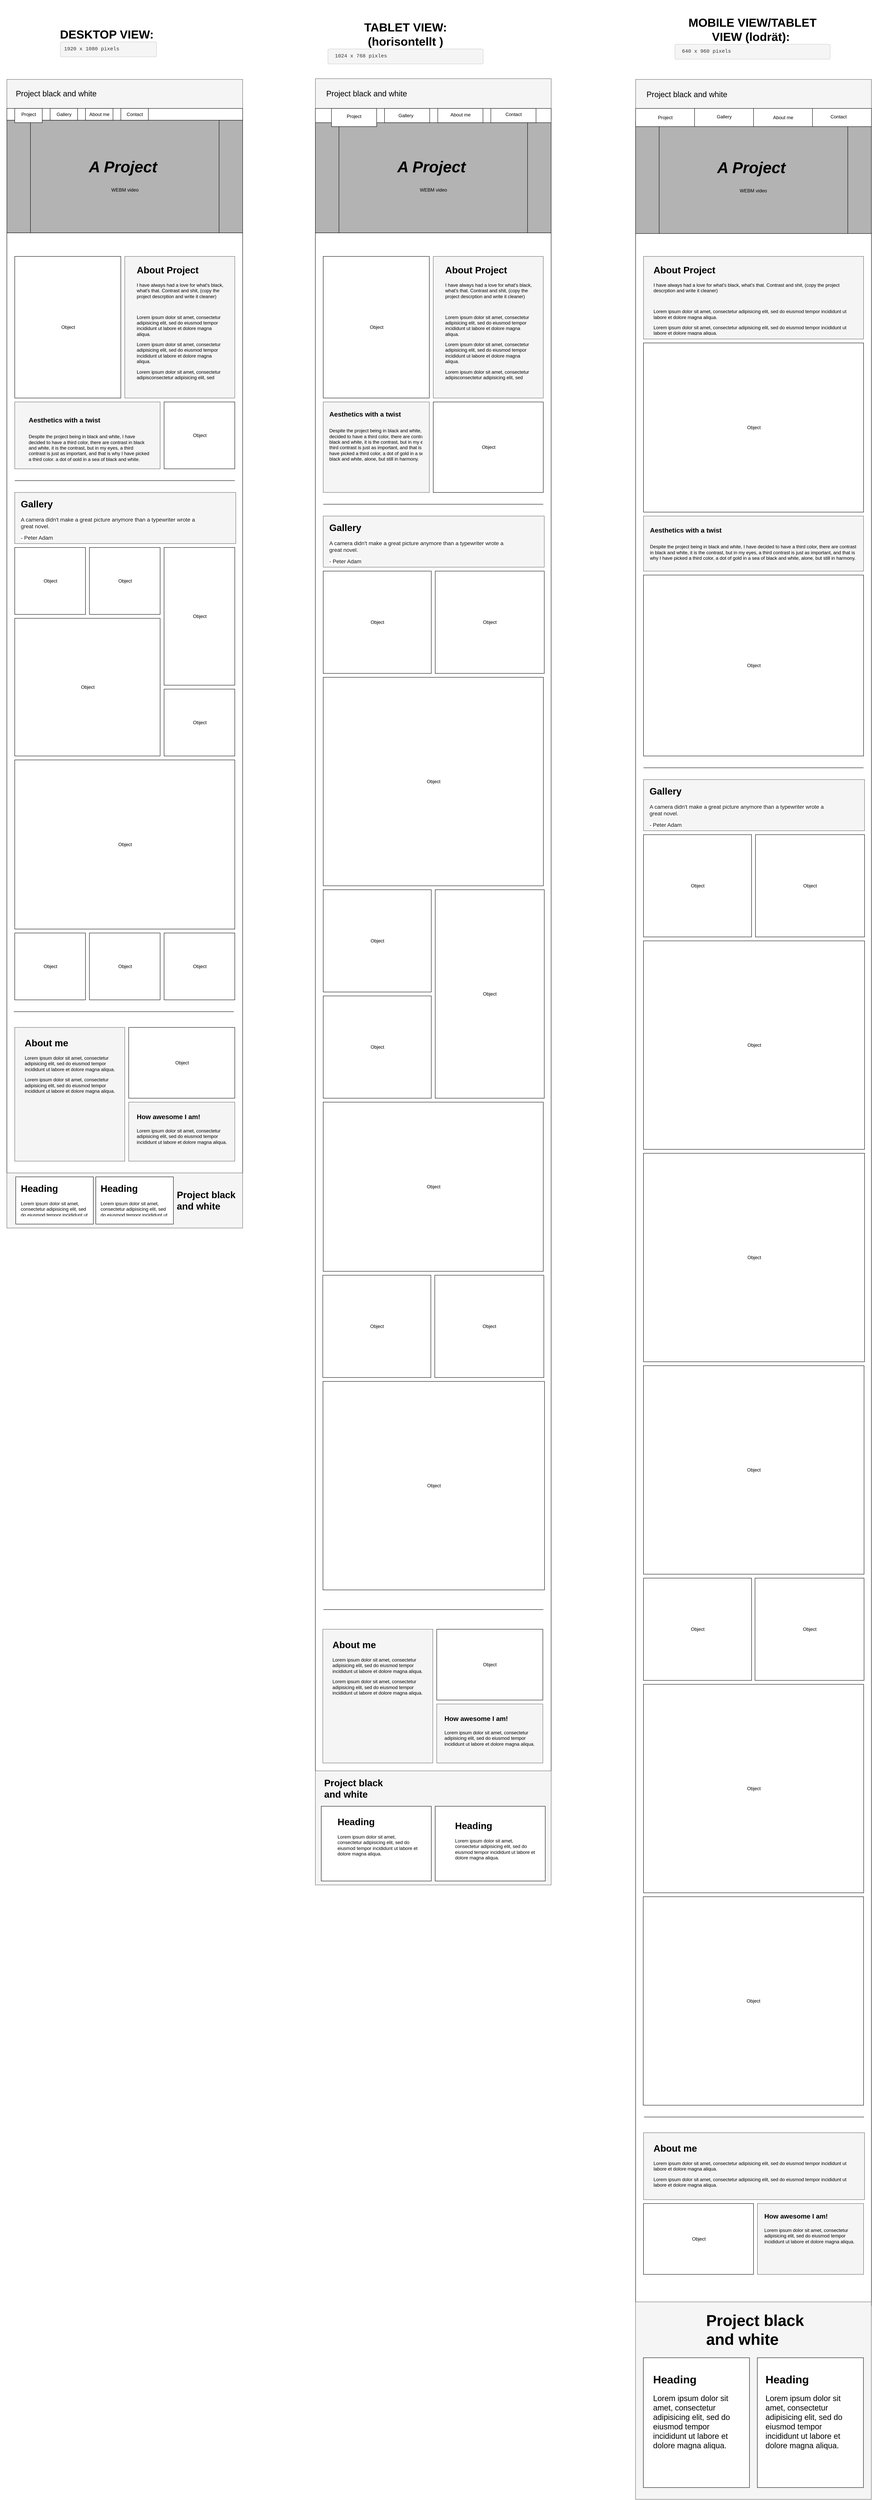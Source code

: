 <mxfile version="13.8.0" type="device"><diagram id="a41LRIz6Xh6rX16ksMEf" name="Page-1"><mxGraphModel dx="5590" dy="1357" grid="1" gridSize="10" guides="1" tooltips="1" connect="1" arrows="1" fold="1" page="1" pageScale="1" pageWidth="850" pageHeight="1100" math="0" shadow="0"><root><mxCell id="0"/><mxCell id="1" parent="0"/><mxCell id="5mgWjChkUwf9dkwSP356-1" value="" style="rounded=0;whiteSpace=wrap;html=1;fillColor=#ffffff;gradientColor=none;strokeWidth=1;" parent="1" vertex="1"><mxGeometry x="-652.5" y="1881.87" width="600" height="2470" as="geometry"/></mxCell><mxCell id="5mgWjChkUwf9dkwSP356-2" value="Object" style="html=1;rounded=0;strokeWidth=1;fillColor=#ffffff;gradientColor=none;" parent="1" vertex="1"><mxGeometry x="-632.5" y="2861.87" width="370" height="350" as="geometry"/></mxCell><mxCell id="5mgWjChkUwf9dkwSP356-3" value="" style="rounded=0;whiteSpace=wrap;html=1;strokeWidth=1;fillColor=#f5f5f5;strokeColor=#666666;fontColor=#333333;" parent="1" vertex="1"><mxGeometry x="-652.5" y="4271.87" width="600" height="140" as="geometry"/></mxCell><mxCell id="5mgWjChkUwf9dkwSP356-4" value="" style="rounded=0;whiteSpace=wrap;html=1;strokeWidth=1;fillColor=#ffffff;gradientColor=none;" parent="1" vertex="1"><mxGeometry x="-630" y="4281.87" width="197.5" height="120" as="geometry"/></mxCell><mxCell id="5mgWjChkUwf9dkwSP356-5" value="&lt;font style=&quot;font-size: 24px&quot;&gt;&lt;b&gt;Project black &lt;br&gt;and white&lt;/b&gt;&lt;/font&gt;" style="text;html=1;strokeColor=none;fillColor=none;align=left;verticalAlign=middle;whiteSpace=wrap;rounded=0;" parent="1" vertex="1"><mxGeometry x="-222.5" y="4331.87" width="210" height="20" as="geometry"/></mxCell><mxCell id="5mgWjChkUwf9dkwSP356-6" value="&lt;h1&gt;Heading&lt;/h1&gt;&lt;p&gt;Lorem ipsum dolor sit amet, consectetur adipisicing elit, sed do eiusmod tempor incididunt ut labore et dolore magna aliqua.&lt;/p&gt;" style="text;html=1;strokeColor=none;fillColor=none;spacing=5;spacingTop=-20;whiteSpace=wrap;overflow=hidden;rounded=0;" parent="1" vertex="1"><mxGeometry x="-622.5" y="4291.87" width="190" height="90" as="geometry"/></mxCell><mxCell id="5mgWjChkUwf9dkwSP356-8" value="Object" style="html=1;rounded=0;strokeWidth=1;fillColor=#ffffff;gradientColor=none;" parent="1" vertex="1"><mxGeometry x="-632.5" y="2681.87" width="180" height="170" as="geometry"/></mxCell><mxCell id="5mgWjChkUwf9dkwSP356-9" value="Object" style="html=1;rounded=0;strokeWidth=1;fillColor=#ffffff;gradientColor=none;" parent="1" vertex="1"><mxGeometry x="-442.5" y="2681.87" width="180" height="170" as="geometry"/></mxCell><mxCell id="5mgWjChkUwf9dkwSP356-10" value="" style="endArrow=none;html=1;" parent="1" edge="1"><mxGeometry width="50" height="50" relative="1" as="geometry"><mxPoint x="-72.5" y="2511.87" as="sourcePoint"/><mxPoint x="-632.5" y="2511.87" as="targetPoint"/></mxGeometry></mxCell><mxCell id="5mgWjChkUwf9dkwSP356-11" value="" style="rounded=0;whiteSpace=wrap;html=1;strokeWidth=1;fillColor=#f5f5f5;strokeColor=#666666;fontColor=#333333;" parent="1" vertex="1"><mxGeometry x="-632.5" y="2541.87" width="562.5" height="130" as="geometry"/></mxCell><mxCell id="5mgWjChkUwf9dkwSP356-12" value="&lt;h1&gt;Gallery&lt;/h1&gt;&lt;p&gt;&lt;span style=&quot;color: rgb(17 , 17 , 17) ; font-family: , &amp;#34;blinkmacsystemfont&amp;#34; , &amp;#34;segoe ui&amp;#34; , &amp;#34;roboto&amp;#34; , , &amp;#34;ubuntu&amp;#34; , &amp;#34;cantarell&amp;#34; , &amp;#34;fira sans&amp;#34; , &amp;#34;droid sans&amp;#34; , &amp;#34;helvetica neue&amp;#34; , &amp;#34;helvetica&amp;#34; , &amp;#34;ヒラギノ角ゴ pro w3&amp;#34; , &amp;#34;hiragino kaku gothic pro&amp;#34; , , &amp;#34;meiryo&amp;#34; , &amp;#34;ｍｓ ｐゴシック&amp;#34; , &amp;#34;arial&amp;#34; , sans-serif , &amp;#34;apple color emoji&amp;#34; , &amp;#34;segoe ui emoji&amp;#34; , &amp;#34;segoe ui symbol&amp;#34; ; font-size: 14px ; background-color: rgb(255 , 255 , 255)&quot;&gt;A camera didn't make a great picture anymore than a typewriter wrote a great novel.&lt;/span&gt;&lt;br&gt;&lt;/p&gt;&lt;p&gt;&lt;span style=&quot;color: rgb(17 , 17 , 17) ; font-family: , &amp;#34;blinkmacsystemfont&amp;#34; , &amp;#34;segoe ui&amp;#34; , &amp;#34;roboto&amp;#34; , , &amp;#34;ubuntu&amp;#34; , &amp;#34;cantarell&amp;#34; , &amp;#34;fira sans&amp;#34; , &amp;#34;droid sans&amp;#34; , &amp;#34;helvetica neue&amp;#34; , &amp;#34;helvetica&amp;#34; , &amp;#34;ヒラギノ角ゴ pro w3&amp;#34; , &amp;#34;hiragino kaku gothic pro&amp;#34; , , &amp;#34;meiryo&amp;#34; , &amp;#34;ｍｓ ｐゴシック&amp;#34; , &amp;#34;arial&amp;#34; , sans-serif , &amp;#34;apple color emoji&amp;#34; , &amp;#34;segoe ui emoji&amp;#34; , &amp;#34;segoe ui symbol&amp;#34; ; font-size: 14px ; background-color: rgb(255 , 255 , 255)&quot;&gt;- Peter Adam&lt;/span&gt;&lt;/p&gt;" style="text;html=1;strokeColor=none;fillColor=none;spacing=5;spacingTop=-20;whiteSpace=wrap;overflow=hidden;rounded=0;" parent="1" vertex="1"><mxGeometry x="-622.5" y="2551.87" width="456" height="120" as="geometry"/></mxCell><mxCell id="5mgWjChkUwf9dkwSP356-13" value="Object" style="html=1;rounded=0;strokeWidth=1;fillColor=#ffffff;gradientColor=none;" parent="1" vertex="1"><mxGeometry x="-252.5" y="2681.87" width="180" height="350" as="geometry"/></mxCell><mxCell id="5mgWjChkUwf9dkwSP356-14" value="Object" style="html=1;rounded=0;strokeWidth=1;fillColor=#ffffff;gradientColor=none;" parent="1" vertex="1"><mxGeometry x="-632.5" y="3221.87" width="560" height="430" as="geometry"/></mxCell><mxCell id="5mgWjChkUwf9dkwSP356-15" value="Object" style="html=1;rounded=0;strokeWidth=1;fillColor=#ffffff;gradientColor=none;" parent="1" vertex="1"><mxGeometry x="-252.5" y="3041.87" width="180" height="170" as="geometry"/></mxCell><mxCell id="5mgWjChkUwf9dkwSP356-16" value="Object" style="html=1;rounded=0;strokeWidth=1;fillColor=#ffffff;gradientColor=none;" parent="1" vertex="1"><mxGeometry x="-632.5" y="3661.87" width="180" height="170" as="geometry"/></mxCell><mxCell id="5mgWjChkUwf9dkwSP356-17" value="Object" style="html=1;rounded=0;strokeWidth=1;fillColor=#ffffff;gradientColor=none;" parent="1" vertex="1"><mxGeometry x="-442.5" y="3661.87" width="180" height="170" as="geometry"/></mxCell><mxCell id="5mgWjChkUwf9dkwSP356-18" value="Object" style="html=1;rounded=0;strokeWidth=1;fillColor=#ffffff;gradientColor=none;" parent="1" vertex="1"><mxGeometry x="-252.5" y="3661.87" width="180" height="170" as="geometry"/></mxCell><mxCell id="5mgWjChkUwf9dkwSP356-19" value="" style="endArrow=none;html=1;" parent="1" edge="1"><mxGeometry width="50" height="50" relative="1" as="geometry"><mxPoint x="-75" y="3861.87" as="sourcePoint"/><mxPoint x="-635" y="3861.87" as="targetPoint"/></mxGeometry></mxCell><mxCell id="5mgWjChkUwf9dkwSP356-20" value="Object" style="html=1;rounded=0;strokeWidth=1;fillColor=#ffffff;gradientColor=none;" parent="1" vertex="1"><mxGeometry x="-342.5" y="3901.87" width="270" height="180" as="geometry"/></mxCell><mxCell id="5mgWjChkUwf9dkwSP356-21" value="" style="rounded=0;whiteSpace=wrap;html=1;strokeWidth=1;fillColor=#f5f5f5;strokeColor=#666666;fontColor=#333333;" parent="1" vertex="1"><mxGeometry x="-632.5" y="3901.87" width="280" height="340" as="geometry"/></mxCell><mxCell id="5mgWjChkUwf9dkwSP356-22" value="&lt;h1&gt;About me&lt;/h1&gt;&lt;p&gt;Lorem ipsum dolor sit amet, consectetur adipisicing elit, sed do eiusmod tempor incididunt ut labore et dolore magna aliqua.&lt;br&gt;&lt;/p&gt;Lorem ipsum dolor sit amet, consectetur adipisicing elit, sed do eiusmod tempor incididunt ut labore et dolore magna aliqua." style="text;html=1;strokeColor=none;fillColor=none;spacing=5;spacingTop=-20;whiteSpace=wrap;overflow=hidden;rounded=0;" parent="1" vertex="1"><mxGeometry x="-612.5" y="3921.87" width="240" height="320" as="geometry"/></mxCell><mxCell id="5mgWjChkUwf9dkwSP356-23" value="" style="rounded=0;whiteSpace=wrap;html=1;strokeWidth=1;fillColor=#f5f5f5;strokeColor=#666666;fontColor=#333333;" parent="1" vertex="1"><mxGeometry x="-342.5" y="4091.87" width="270" height="150" as="geometry"/></mxCell><mxCell id="5mgWjChkUwf9dkwSP356-24" value="&lt;h1&gt;&lt;font style=&quot;font-size: 17px&quot;&gt;How awesome I am!&lt;/font&gt;&lt;/h1&gt;&lt;p&gt;Lorem ipsum dolor sit amet, consectetur adipisicing elit, sed do eiusmod tempor incididunt ut labore et dolore magna aliqua.&lt;/p&gt;" style="text;html=1;strokeColor=none;fillColor=none;spacing=5;spacingTop=-20;whiteSpace=wrap;overflow=hidden;rounded=0;" parent="1" vertex="1"><mxGeometry x="-327.5" y="4106.87" width="240" height="120" as="geometry"/></mxCell><mxCell id="5mgWjChkUwf9dkwSP356-25" value="&lt;span style=&quot;font-size: 30px&quot;&gt;&lt;b&gt;DESKTOP VIEW:&amp;nbsp;&lt;br&gt;&lt;/b&gt;&lt;/span&gt;&lt;pre style=&quot;box-sizing: border-box ; overflow: auto ; font-family: &amp;#34;menlo&amp;#34; , &amp;#34;monaco&amp;#34; , &amp;#34;consolas&amp;#34; , &amp;#34;courier new&amp;#34; , monospace ; font-size: 13px ; padding: 9.5px ; margin-top: 0px ; margin-bottom: 10px ; line-height: 1.429 ; color: rgb(51 , 51 , 51) ; word-break: break-all ; overflow-wrap: break-word ; background-color: rgb(245 , 245 , 245) ; border: 1px solid rgb(204 , 204 , 204) ; border-radius: 4px ; text-align: left&quot;&gt;1920 x 1080 pixels&lt;/pre&gt;" style="text;html=1;strokeColor=none;fillColor=none;align=center;verticalAlign=middle;whiteSpace=wrap;rounded=0;" parent="1" vertex="1"><mxGeometry x="-593.25" y="1301.87" width="397.5" height="200" as="geometry"/></mxCell><mxCell id="5mgWjChkUwf9dkwSP356-26" value="&lt;span style=&quot;font-size: 30px&quot;&gt;&lt;b&gt;MOBILE VIEW/TABLET VIEW (lodrät):&amp;nbsp;&lt;br&gt;&lt;/b&gt;&lt;/span&gt;&lt;pre style=&quot;box-sizing: border-box ; overflow: auto ; font-family: &amp;#34;menlo&amp;#34; , &amp;#34;monaco&amp;#34; , &amp;#34;consolas&amp;#34; , &amp;#34;courier new&amp;#34; , monospace ; font-size: 13px ; padding: 9.5px ; margin-top: 0px ; margin-bottom: 10px ; line-height: 1.429 ; color: rgb(51 , 51 , 51) ; word-break: break-all ; overflow-wrap: break-word ; background-color: rgb(245 , 245 , 245) ; border: 1px solid rgb(204 , 204 , 204) ; border-radius: 4px ; text-align: left&quot;&gt;&lt;span class=&quot;fa fa-2x fa-mobile&quot; style=&quot;box-sizing: border-box ; display: inline-block ; font-stretch: normal ; font-size: 2em ; line-height: 1 ; font-family: &amp;#34;fontawesome&amp;#34;&quot;&gt;&lt;/span&gt; 640 x 960 pixels&lt;/pre&gt;" style="text;html=1;strokeColor=none;fillColor=none;align=center;verticalAlign=middle;whiteSpace=wrap;rounded=0;" parent="1" vertex="1"><mxGeometry x="1046.25" y="1290" width="397.5" height="200" as="geometry"/></mxCell><mxCell id="5mgWjChkUwf9dkwSP356-27" value="&lt;b style=&quot;font-size: 30px&quot;&gt;TABLET VIEW: (&lt;/b&gt;&lt;span style=&quot;font-size: 30px&quot;&gt;&lt;b&gt;horisontellt&lt;/b&gt;&lt;/span&gt;&lt;b style=&quot;font-size: 30px&quot;&gt;&amp;nbsp;)&lt;/b&gt;&lt;br&gt;&lt;pre style=&quot;box-sizing: border-box ; overflow: auto ; font-family: &amp;#34;menlo&amp;#34; , &amp;#34;monaco&amp;#34; , &amp;#34;consolas&amp;#34; , &amp;#34;courier new&amp;#34; , monospace ; font-size: 13px ; padding: 9.5px ; margin-top: 0px ; margin-bottom: 10px ; line-height: 1.429 ; color: rgb(51 , 51 , 51) ; word-break: break-all ; overflow-wrap: break-word ; background-color: rgb(245 , 245 , 245) ; border: 1px solid rgb(204 , 204 , 204) ; border-radius: 4px ; text-align: left&quot;&gt;&lt;span class=&quot;fa fa-2x fa-tablet&quot; style=&quot;box-sizing: border-box ; display: inline-block ; font-stretch: normal ; font-size: 2em ; line-height: 1 ; font-family: &amp;#34;fontawesome&amp;#34;&quot;&gt;&lt;/span&gt; 1024 x 768 pixles &lt;/pre&gt;" style="text;html=1;strokeColor=none;fillColor=none;align=center;verticalAlign=middle;whiteSpace=wrap;rounded=0;" parent="1" vertex="1"><mxGeometry x="162.5" y="1301.87" width="397.5" height="200" as="geometry"/></mxCell><mxCell id="5mgWjChkUwf9dkwSP356-28" value="" style="rounded=0;whiteSpace=wrap;html=1;fillColor=#ffffff;gradientColor=none;strokeWidth=1;" parent="1" vertex="1"><mxGeometry x="132.5" y="1881.87" width="600" height="4140" as="geometry"/></mxCell><mxCell id="5mgWjChkUwf9dkwSP356-29" value="Object" style="html=1;rounded=0;strokeWidth=1;fillColor=#ffffff;gradientColor=none;" parent="1" vertex="1"><mxGeometry x="-252.5" y="2311.87" width="180" height="170" as="geometry"/></mxCell><mxCell id="5mgWjChkUwf9dkwSP356-30" value="Object" style="html=1;rounded=0;strokeWidth=1;fillColor=#ffffff;gradientColor=none;" parent="1" vertex="1"><mxGeometry x="-632.5" y="1941.87" width="270" height="360" as="geometry"/></mxCell><mxCell id="5mgWjChkUwf9dkwSP356-31" value="" style="rounded=0;whiteSpace=wrap;html=1;strokeWidth=1;fillColor=#f5f5f5;strokeColor=#666666;fontColor=#333333;" parent="1" vertex="1"><mxGeometry x="-352.5" y="1941.87" width="280" height="360" as="geometry"/></mxCell><mxCell id="5mgWjChkUwf9dkwSP356-32" value="" style="rounded=0;whiteSpace=wrap;html=1;strokeWidth=1;fillColor=#f5f5f5;strokeColor=#666666;fontColor=#333333;" parent="1" vertex="1"><mxGeometry x="-632.5" y="2311.87" width="370" height="170" as="geometry"/></mxCell><mxCell id="5mgWjChkUwf9dkwSP356-33" value="&lt;h1&gt;About Project&lt;/h1&gt;&lt;p&gt;I have always had a love for what's black, what's that. Contrast and shit, (copy the project descrption and write it cleaner)&lt;/p&gt;&lt;p&gt;&lt;br&gt;&lt;/p&gt;&lt;p&gt;Lorem ipsum dolor sit amet, consectetur adipisicing elit, sed do eiusmod tempor incididunt ut labore et dolore magna aliqua.&lt;br&gt;&lt;/p&gt;&lt;p&gt;Lorem ipsum dolor sit amet, consectetur adipisicing elit, sed do eiusmod tempor incididunt ut labore et dolore magna aliqua.&lt;br&gt;&lt;/p&gt;Lorem ipsum dolor sit amet, consectetur adipisconsectetur adipisicing elit, sed" style="text;html=1;strokeColor=none;fillColor=none;spacing=5;spacingTop=-20;whiteSpace=wrap;overflow=hidden;rounded=0;" parent="1" vertex="1"><mxGeometry x="-327.5" y="1956.87" width="230" height="330" as="geometry"/></mxCell><mxCell id="5mgWjChkUwf9dkwSP356-34" value="&lt;h1&gt;&lt;pre class=&quot;tw-data-text tw-text-large XcVN5d tw-ta&quot; id=&quot;tw-target-text&quot; style=&quot;line-height: 36px ; border: none ; padding: 2px 0.14em 2px 0px ; position: relative ; margin-top: -2px ; margin-bottom: -2px ; resize: none ; font-family: inherit ; overflow: hidden ; width: 277px ; overflow-wrap: break-word&quot;&gt;&lt;span lang=&quot;en&quot;&gt;&lt;font style=&quot;font-size: 17px&quot;&gt;Aesthetics with a twist&lt;/font&gt;&lt;/span&gt;&lt;/pre&gt;&lt;/h1&gt;&lt;p&gt;Despite the project being in black and white, I have decided to have a third color, there are contrast in black and white, it is the contrast, but in my eyes, a third contrast is just as important, and that is why I have picked a third color, a dot of gold in a sea of black and white, alone, but still in harmony.&lt;/p&gt;" style="text;html=1;strokeColor=none;fillColor=none;spacing=5;spacingTop=-20;whiteSpace=wrap;overflow=hidden;rounded=0;" parent="1" vertex="1"><mxGeometry x="-602.5" y="2331.87" width="320" height="130" as="geometry"/></mxCell><mxCell id="5mgWjChkUwf9dkwSP356-35" value="Object" style="html=1;rounded=0;strokeWidth=1;fillColor=#ffffff;gradientColor=none;" parent="1" vertex="1"><mxGeometry x="152.5" y="1941.87" width="270" height="360" as="geometry"/></mxCell><mxCell id="5mgWjChkUwf9dkwSP356-36" value="" style="rounded=0;whiteSpace=wrap;html=1;strokeWidth=1;fillColor=#f5f5f5;strokeColor=#666666;fontColor=#333333;" parent="1" vertex="1"><mxGeometry x="432.5" y="1941.87" width="280" height="360" as="geometry"/></mxCell><mxCell id="5mgWjChkUwf9dkwSP356-37" value="&lt;h1&gt;About Project&lt;/h1&gt;&lt;p&gt;I have always had a love for what's black, what's that. Contrast and shit, (copy the project descrption and write it cleaner)&lt;/p&gt;&lt;p&gt;&lt;br&gt;&lt;/p&gt;&lt;p&gt;Lorem ipsum dolor sit amet, consectetur adipisicing elit, sed do eiusmod tempor incididunt ut labore et dolore magna aliqua.&lt;br&gt;&lt;/p&gt;&lt;p&gt;Lorem ipsum dolor sit amet, consectetur adipisicing elit, sed do eiusmod tempor incididunt ut labore et dolore magna aliqua.&lt;br&gt;&lt;/p&gt;Lorem ipsum dolor sit amet, consectetur adipisconsectetur adipisicing elit, sed" style="text;html=1;strokeColor=none;fillColor=none;spacing=5;spacingTop=-20;whiteSpace=wrap;overflow=hidden;rounded=0;" parent="1" vertex="1"><mxGeometry x="457.5" y="1956.87" width="230" height="330" as="geometry"/></mxCell><mxCell id="5mgWjChkUwf9dkwSP356-38" value="Object" style="html=1;rounded=0;strokeWidth=1;fillColor=#ffffff;gradientColor=none;" parent="1" vertex="1"><mxGeometry x="432.5" y="2311.87" width="280" height="230" as="geometry"/></mxCell><mxCell id="5mgWjChkUwf9dkwSP356-39" value="" style="rounded=0;whiteSpace=wrap;html=1;strokeColor=#666666;fillColor=#f5f5f5;fontColor=#333333;" parent="1" vertex="1"><mxGeometry x="152.5" y="2311.87" width="270" height="230" as="geometry"/></mxCell><mxCell id="5mgWjChkUwf9dkwSP356-40" value="&lt;h1&gt;&lt;pre class=&quot;tw-data-text tw-text-large XcVN5d tw-ta&quot; id=&quot;tw-target-text&quot; style=&quot;line-height: 36px ; border: none ; padding: 2px 0.14em 2px 0px ; position: relative ; margin-top: -2px ; margin-bottom: -2px ; resize: none ; font-family: inherit ; overflow: hidden ; width: 277px ; overflow-wrap: break-word&quot;&gt;&lt;span lang=&quot;en&quot;&gt;&lt;font style=&quot;font-size: 17px&quot;&gt;Aesthetics with a twist&lt;/font&gt;&lt;/span&gt;&lt;/pre&gt;&lt;/h1&gt;&lt;p&gt;Despite the project being in black and white, I have decided to have a third color, there are contrast in black and white, it is the contrast, but in my eyes, a third contrast is just as important, and that is why I have picked a third color, a dot of gold in a sea of black and white, alone, but still in harmony.&lt;/p&gt;" style="text;html=1;strokeColor=none;fillColor=none;spacing=5;spacingTop=-20;whiteSpace=wrap;overflow=hidden;rounded=0;" parent="1" vertex="1"><mxGeometry x="162.5" y="2316.87" width="245" height="215" as="geometry"/></mxCell><mxCell id="5mgWjChkUwf9dkwSP356-41" value="" style="endArrow=none;html=1;" parent="1" edge="1"><mxGeometry width="50" height="50" relative="1" as="geometry"><mxPoint x="712.5" y="2571.87" as="sourcePoint"/><mxPoint x="152.5" y="2571.87" as="targetPoint"/></mxGeometry></mxCell><mxCell id="5mgWjChkUwf9dkwSP356-42" value="" style="rounded=0;whiteSpace=wrap;html=1;strokeWidth=1;fillColor=#f5f5f5;strokeColor=#666666;fontColor=#333333;" parent="1" vertex="1"><mxGeometry x="152.5" y="2601.87" width="562.5" height="130" as="geometry"/></mxCell><mxCell id="5mgWjChkUwf9dkwSP356-43" value="&lt;h1&gt;Gallery&lt;/h1&gt;&lt;p&gt;&lt;span style=&quot;color: rgb(17 , 17 , 17) ; font-family: , &amp;#34;blinkmacsystemfont&amp;#34; , &amp;#34;segoe ui&amp;#34; , &amp;#34;roboto&amp;#34; , , &amp;#34;ubuntu&amp;#34; , &amp;#34;cantarell&amp;#34; , &amp;#34;fira sans&amp;#34; , &amp;#34;droid sans&amp;#34; , &amp;#34;helvetica neue&amp;#34; , &amp;#34;helvetica&amp;#34; , &amp;#34;ヒラギノ角ゴ pro w3&amp;#34; , &amp;#34;hiragino kaku gothic pro&amp;#34; , , &amp;#34;meiryo&amp;#34; , &amp;#34;ｍｓ ｐゴシック&amp;#34; , &amp;#34;arial&amp;#34; , sans-serif , &amp;#34;apple color emoji&amp;#34; , &amp;#34;segoe ui emoji&amp;#34; , &amp;#34;segoe ui symbol&amp;#34; ; font-size: 14px ; background-color: rgb(255 , 255 , 255)&quot;&gt;A camera didn't make a great picture anymore than a typewriter wrote a great novel.&lt;/span&gt;&lt;br&gt;&lt;/p&gt;&lt;p&gt;&lt;span style=&quot;color: rgb(17 , 17 , 17) ; font-family: , &amp;#34;blinkmacsystemfont&amp;#34; , &amp;#34;segoe ui&amp;#34; , &amp;#34;roboto&amp;#34; , , &amp;#34;ubuntu&amp;#34; , &amp;#34;cantarell&amp;#34; , &amp;#34;fira sans&amp;#34; , &amp;#34;droid sans&amp;#34; , &amp;#34;helvetica neue&amp;#34; , &amp;#34;helvetica&amp;#34; , &amp;#34;ヒラギノ角ゴ pro w3&amp;#34; , &amp;#34;hiragino kaku gothic pro&amp;#34; , , &amp;#34;meiryo&amp;#34; , &amp;#34;ｍｓ ｐゴシック&amp;#34; , &amp;#34;arial&amp;#34; , sans-serif , &amp;#34;apple color emoji&amp;#34; , &amp;#34;segoe ui emoji&amp;#34; , &amp;#34;segoe ui symbol&amp;#34; ; font-size: 14px ; background-color: rgb(255 , 255 , 255)&quot;&gt;- Peter Adam&lt;/span&gt;&lt;/p&gt;" style="text;html=1;strokeColor=none;fillColor=none;spacing=5;spacingTop=-20;whiteSpace=wrap;overflow=hidden;rounded=0;" parent="1" vertex="1"><mxGeometry x="162.5" y="2611.87" width="456" height="120" as="geometry"/></mxCell><mxCell id="5mgWjChkUwf9dkwSP356-44" value="Object" style="html=1;rounded=0;strokeWidth=1;fillColor=#ffffff;gradientColor=none;" parent="1" vertex="1"><mxGeometry x="152.5" y="3011.87" width="560.29" height="530" as="geometry"/></mxCell><mxCell id="5mgWjChkUwf9dkwSP356-45" value="Object" style="html=1;rounded=0;strokeWidth=1;fillColor=#ffffff;gradientColor=none;" parent="1" vertex="1"><mxGeometry x="437.5" y="2741.87" width="277.5" height="260" as="geometry"/></mxCell><mxCell id="5mgWjChkUwf9dkwSP356-46" value="Object" style="html=1;rounded=0;strokeWidth=1;fillColor=#ffffff;gradientColor=none;" parent="1" vertex="1"><mxGeometry x="437.5" y="3551.87" width="277.5" height="530" as="geometry"/></mxCell><mxCell id="5mgWjChkUwf9dkwSP356-47" value="Object" style="html=1;rounded=0;strokeWidth=1;fillColor=#ffffff;gradientColor=none;" parent="1" vertex="1"><mxGeometry x="152.5" y="4091.87" width="560" height="430" as="geometry"/></mxCell><mxCell id="5mgWjChkUwf9dkwSP356-48" value="Object" style="html=1;rounded=0;strokeWidth=1;fillColor=#ffffff;gradientColor=none;" parent="1" vertex="1"><mxGeometry x="152.5" y="2741.87" width="275" height="260" as="geometry"/></mxCell><mxCell id="5mgWjChkUwf9dkwSP356-49" value="Object" style="html=1;rounded=0;strokeWidth=1;fillColor=#ffffff;gradientColor=none;" parent="1" vertex="1"><mxGeometry x="152.5" y="3551.87" width="275" height="260" as="geometry"/></mxCell><mxCell id="5mgWjChkUwf9dkwSP356-50" value="Object" style="html=1;rounded=0;strokeWidth=1;fillColor=#ffffff;gradientColor=none;" parent="1" vertex="1"><mxGeometry x="152.5" y="3821.87" width="275" height="260" as="geometry"/></mxCell><mxCell id="5mgWjChkUwf9dkwSP356-51" value="Object" style="html=1;rounded=0;strokeWidth=1;fillColor=#ffffff;gradientColor=none;" parent="1" vertex="1"><mxGeometry x="436.4" y="4531.87" width="277.5" height="260" as="geometry"/></mxCell><mxCell id="5mgWjChkUwf9dkwSP356-52" value="Object" style="html=1;rounded=0;strokeWidth=1;fillColor=#ffffff;gradientColor=none;" parent="1" vertex="1"><mxGeometry x="151.4" y="4531.87" width="275" height="260" as="geometry"/></mxCell><mxCell id="5mgWjChkUwf9dkwSP356-53" value="Object" style="html=1;rounded=0;strokeWidth=1;fillColor=#ffffff;gradientColor=none;" parent="1" vertex="1"><mxGeometry x="151.88" y="4801.87" width="563.75" height="530" as="geometry"/></mxCell><mxCell id="5mgWjChkUwf9dkwSP356-54" value="Object" style="html=1;rounded=0;strokeWidth=1;fillColor=#ffffff;gradientColor=none;" parent="1" vertex="1"><mxGeometry x="441.4" y="5431.87" width="270" height="180" as="geometry"/></mxCell><mxCell id="5mgWjChkUwf9dkwSP356-55" value="" style="rounded=0;whiteSpace=wrap;html=1;strokeWidth=1;fillColor=#f5f5f5;strokeColor=#666666;fontColor=#333333;" parent="1" vertex="1"><mxGeometry x="151.4" y="5431.87" width="280" height="340" as="geometry"/></mxCell><mxCell id="5mgWjChkUwf9dkwSP356-56" value="&lt;h1&gt;About me&lt;/h1&gt;&lt;p&gt;Lorem ipsum dolor sit amet, consectetur adipisicing elit, sed do eiusmod tempor incididunt ut labore et dolore magna aliqua.&lt;br&gt;&lt;/p&gt;Lorem ipsum dolor sit amet, consectetur adipisicing elit, sed do eiusmod tempor incididunt ut labore et dolore magna aliqua." style="text;html=1;strokeColor=none;fillColor=none;spacing=5;spacingTop=-20;whiteSpace=wrap;overflow=hidden;rounded=0;" parent="1" vertex="1"><mxGeometry x="171.4" y="5451.87" width="240" height="320" as="geometry"/></mxCell><mxCell id="5mgWjChkUwf9dkwSP356-57" value="" style="rounded=0;whiteSpace=wrap;html=1;strokeWidth=1;fillColor=#f5f5f5;strokeColor=#666666;fontColor=#333333;" parent="1" vertex="1"><mxGeometry x="441.4" y="5621.87" width="270" height="150" as="geometry"/></mxCell><mxCell id="5mgWjChkUwf9dkwSP356-58" value="&lt;h1&gt;&lt;font style=&quot;font-size: 17px&quot;&gt;How awesome I am!&lt;/font&gt;&lt;/h1&gt;&lt;p&gt;Lorem ipsum dolor sit amet, consectetur adipisicing elit, sed do eiusmod tempor incididunt ut labore et dolore magna aliqua.&lt;/p&gt;" style="text;html=1;strokeColor=none;fillColor=none;spacing=5;spacingTop=-20;whiteSpace=wrap;overflow=hidden;rounded=0;" parent="1" vertex="1"><mxGeometry x="456.4" y="5636.87" width="240" height="120" as="geometry"/></mxCell><mxCell id="5mgWjChkUwf9dkwSP356-59" value="" style="endArrow=none;html=1;" parent="1" edge="1"><mxGeometry width="50" height="50" relative="1" as="geometry"><mxPoint x="712.79" y="5381.87" as="sourcePoint"/><mxPoint x="152.79" y="5381.87" as="targetPoint"/></mxGeometry></mxCell><mxCell id="5mgWjChkUwf9dkwSP356-60" value="" style="rounded=0;whiteSpace=wrap;html=1;strokeWidth=1;fillColor=#f5f5f5;strokeColor=#666666;fontColor=#333333;" parent="1" vertex="1"><mxGeometry x="132.5" y="5791.87" width="600" height="290" as="geometry"/></mxCell><mxCell id="5mgWjChkUwf9dkwSP356-61" value="" style="rounded=0;whiteSpace=wrap;html=1;strokeWidth=1;fillColor=#ffffff;gradientColor=none;" parent="1" vertex="1"><mxGeometry x="147.5" y="5881.87" width="280" height="190" as="geometry"/></mxCell><mxCell id="5mgWjChkUwf9dkwSP356-62" value="&lt;font style=&quot;font-size: 24px&quot;&gt;&lt;b&gt;Project black &lt;br&gt;and white&lt;/b&gt;&lt;/font&gt;" style="text;html=1;strokeColor=none;fillColor=none;align=left;verticalAlign=middle;whiteSpace=wrap;rounded=0;" parent="1" vertex="1"><mxGeometry x="152.5" y="5826.87" width="210" height="20" as="geometry"/></mxCell><mxCell id="5mgWjChkUwf9dkwSP356-63" value="&lt;h1&gt;Heading&lt;/h1&gt;&lt;p&gt;Lorem ipsum dolor sit amet, consectetur adipisicing elit, sed do eiusmod tempor incididunt ut labore et dolore magna aliqua.&lt;/p&gt;" style="text;html=1;strokeColor=none;fillColor=none;spacing=5;spacingTop=-20;whiteSpace=wrap;overflow=hidden;rounded=0;" parent="1" vertex="1"><mxGeometry x="183.9" y="5901.87" width="215" height="150" as="geometry"/></mxCell><mxCell id="5mgWjChkUwf9dkwSP356-65" value="" style="rounded=0;whiteSpace=wrap;html=1;fillColor=#ffffff;gradientColor=none;strokeWidth=1;" parent="1" vertex="1"><mxGeometry x="947.5" y="1881.87" width="600" height="5270" as="geometry"/></mxCell><mxCell id="5mgWjChkUwf9dkwSP356-66" value="Object" style="html=1;rounded=0;strokeWidth=1;fillColor=#ffffff;gradientColor=none;" parent="1" vertex="1"><mxGeometry x="967.5" y="2161.87" width="560" height="430" as="geometry"/></mxCell><mxCell id="5mgWjChkUwf9dkwSP356-67" value="" style="rounded=0;whiteSpace=wrap;html=1;strokeWidth=1;fillColor=#f5f5f5;strokeColor=#666666;fontColor=#333333;" parent="1" vertex="1"><mxGeometry x="967.5" y="1941.87" width="560" height="210" as="geometry"/></mxCell><mxCell id="5mgWjChkUwf9dkwSP356-68" value="&lt;h1&gt;About Project&lt;/h1&gt;&lt;p&gt;I have always had a love for what's black, what's that. Contrast and shit, (copy the project descrption and write it cleaner)&lt;/p&gt;&lt;p&gt;&lt;br&gt;&lt;/p&gt;&lt;p&gt;Lorem ipsum dolor sit amet, consectetur adipisicing elit, sed do eiusmod tempor incididunt ut labore et dolore magna aliqua.&lt;br&gt;&lt;/p&gt;&lt;p&gt;Lorem ipsum dolor sit amet, consectetur adipisicing elit, sed do eiusmod tempor incididunt ut labore et dolore magna aliqua.&lt;br&gt;&lt;/p&gt;Lorem ipsum dolor sit amet, consectetur adipisconsectetur adipisicing elit, sed" style="text;html=1;strokeColor=none;fillColor=none;spacing=5;spacingTop=-20;whiteSpace=wrap;overflow=hidden;rounded=0;" parent="1" vertex="1"><mxGeometry x="987.5" y="1956.87" width="515" height="185" as="geometry"/></mxCell><mxCell id="5mgWjChkUwf9dkwSP356-69" value="Object" style="html=1;rounded=0;strokeWidth=1;fillColor=#ffffff;gradientColor=none;" parent="1" vertex="1"><mxGeometry x="967.5" y="2751.87" width="560" height="460" as="geometry"/></mxCell><mxCell id="5mgWjChkUwf9dkwSP356-70" value="" style="endArrow=none;html=1;" parent="1" edge="1"><mxGeometry width="50" height="50" relative="1" as="geometry"><mxPoint x="1527.5" y="3241.87" as="sourcePoint"/><mxPoint x="967.5" y="3241.87" as="targetPoint"/></mxGeometry></mxCell><mxCell id="5mgWjChkUwf9dkwSP356-71" value="" style="rounded=0;whiteSpace=wrap;html=1;strokeWidth=1;fillColor=#f5f5f5;strokeColor=#666666;fontColor=#333333;" parent="1" vertex="1"><mxGeometry x="967.5" y="3271.87" width="562.5" height="130" as="geometry"/></mxCell><mxCell id="5mgWjChkUwf9dkwSP356-72" value="&lt;h1&gt;Gallery&lt;/h1&gt;&lt;p&gt;&lt;span style=&quot;color: rgb(17 , 17 , 17) ; font-family: , &amp;#34;blinkmacsystemfont&amp;#34; , &amp;#34;segoe ui&amp;#34; , &amp;#34;roboto&amp;#34; , , &amp;#34;ubuntu&amp;#34; , &amp;#34;cantarell&amp;#34; , &amp;#34;fira sans&amp;#34; , &amp;#34;droid sans&amp;#34; , &amp;#34;helvetica neue&amp;#34; , &amp;#34;helvetica&amp;#34; , &amp;#34;ヒラギノ角ゴ pro w3&amp;#34; , &amp;#34;hiragino kaku gothic pro&amp;#34; , , &amp;#34;meiryo&amp;#34; , &amp;#34;ｍｓ ｐゴシック&amp;#34; , &amp;#34;arial&amp;#34; , sans-serif , &amp;#34;apple color emoji&amp;#34; , &amp;#34;segoe ui emoji&amp;#34; , &amp;#34;segoe ui symbol&amp;#34; ; font-size: 14px ; background-color: rgb(255 , 255 , 255)&quot;&gt;A camera didn't make a great picture anymore than a typewriter wrote a great novel.&lt;/span&gt;&lt;br&gt;&lt;/p&gt;&lt;p&gt;&lt;span style=&quot;color: rgb(17 , 17 , 17) ; font-family: , &amp;#34;blinkmacsystemfont&amp;#34; , &amp;#34;segoe ui&amp;#34; , &amp;#34;roboto&amp;#34; , , &amp;#34;ubuntu&amp;#34; , &amp;#34;cantarell&amp;#34; , &amp;#34;fira sans&amp;#34; , &amp;#34;droid sans&amp;#34; , &amp;#34;helvetica neue&amp;#34; , &amp;#34;helvetica&amp;#34; , &amp;#34;ヒラギノ角ゴ pro w3&amp;#34; , &amp;#34;hiragino kaku gothic pro&amp;#34; , , &amp;#34;meiryo&amp;#34; , &amp;#34;ｍｓ ｐゴシック&amp;#34; , &amp;#34;arial&amp;#34; , sans-serif , &amp;#34;apple color emoji&amp;#34; , &amp;#34;segoe ui emoji&amp;#34; , &amp;#34;segoe ui symbol&amp;#34; ; font-size: 14px ; background-color: rgb(255 , 255 , 255)&quot;&gt;- Peter Adam&lt;/span&gt;&lt;/p&gt;" style="text;html=1;strokeColor=none;fillColor=none;spacing=5;spacingTop=-20;whiteSpace=wrap;overflow=hidden;rounded=0;" parent="1" vertex="1"><mxGeometry x="977.5" y="3281.87" width="456" height="120" as="geometry"/></mxCell><mxCell id="5mgWjChkUwf9dkwSP356-73" value="Object" style="html=1;rounded=0;strokeWidth=1;fillColor=#ffffff;gradientColor=none;" parent="1" vertex="1"><mxGeometry x="967.5" y="3681.87" width="562.5" height="530" as="geometry"/></mxCell><mxCell id="5mgWjChkUwf9dkwSP356-74" value="Object" style="html=1;rounded=0;strokeWidth=1;fillColor=#ffffff;gradientColor=none;" parent="1" vertex="1"><mxGeometry x="1252.5" y="3411.87" width="277.5" height="260" as="geometry"/></mxCell><mxCell id="5mgWjChkUwf9dkwSP356-75" value="Object" style="html=1;rounded=0;strokeWidth=1;fillColor=#ffffff;gradientColor=none;" parent="1" vertex="1"><mxGeometry x="967.5" y="3411.87" width="275" height="260" as="geometry"/></mxCell><mxCell id="5mgWjChkUwf9dkwSP356-76" value="Object" style="html=1;rounded=0;strokeWidth=1;fillColor=#ffffff;gradientColor=none;" parent="1" vertex="1"><mxGeometry x="966.88" y="6111.87" width="560.62" height="530" as="geometry"/></mxCell><mxCell id="5mgWjChkUwf9dkwSP356-77" value="Object" style="html=1;rounded=0;strokeWidth=1;fillColor=#ffffff;gradientColor=none;" parent="1" vertex="1"><mxGeometry x="967.5" y="6891.87" width="280" height="180" as="geometry"/></mxCell><mxCell id="5mgWjChkUwf9dkwSP356-78" value="" style="rounded=0;whiteSpace=wrap;html=1;strokeWidth=1;fillColor=#f5f5f5;strokeColor=#666666;fontColor=#333333;" parent="1" vertex="1"><mxGeometry x="967.5" y="6711.87" width="562.5" height="170" as="geometry"/></mxCell><mxCell id="5mgWjChkUwf9dkwSP356-79" value="&lt;h1&gt;About me&lt;/h1&gt;&lt;p&gt;Lorem ipsum dolor sit amet, consectetur adipisicing elit, sed do eiusmod tempor incididunt ut labore et dolore magna aliqua.&lt;br&gt;&lt;/p&gt;Lorem ipsum dolor sit amet, consectetur adipisicing elit, sed do eiusmod tempor incididunt ut labore et dolore magna aliqua." style="text;html=1;strokeColor=none;fillColor=none;spacing=5;spacingTop=-20;whiteSpace=wrap;overflow=hidden;rounded=0;" parent="1" vertex="1"><mxGeometry x="987.5" y="6731.87" width="522.5" height="130" as="geometry"/></mxCell><mxCell id="5mgWjChkUwf9dkwSP356-80" value="" style="rounded=0;whiteSpace=wrap;html=1;strokeWidth=1;fillColor=#f5f5f5;strokeColor=#666666;fontColor=#333333;" parent="1" vertex="1"><mxGeometry x="1257.5" y="6891.87" width="270" height="180" as="geometry"/></mxCell><mxCell id="5mgWjChkUwf9dkwSP356-81" value="&lt;h1&gt;&lt;font style=&quot;font-size: 17px&quot;&gt;How awesome I am!&lt;/font&gt;&lt;/h1&gt;&lt;p&gt;Lorem ipsum dolor sit amet, consectetur adipisicing elit, sed do eiusmod tempor incididunt ut labore et dolore magna aliqua.&lt;/p&gt;" style="text;html=1;strokeColor=none;fillColor=none;spacing=5;spacingTop=-20;whiteSpace=wrap;overflow=hidden;rounded=0;" parent="1" vertex="1"><mxGeometry x="1270" y="6901.87" width="240" height="120" as="geometry"/></mxCell><mxCell id="5mgWjChkUwf9dkwSP356-82" value="" style="endArrow=none;html=1;" parent="1" edge="1"><mxGeometry width="50" height="50" relative="1" as="geometry"><mxPoint x="1528.75" y="6671.87" as="sourcePoint"/><mxPoint x="968.75" y="6671.87" as="targetPoint"/></mxGeometry></mxCell><mxCell id="5mgWjChkUwf9dkwSP356-83" value="" style="rounded=0;whiteSpace=wrap;html=1;strokeWidth=1;fillColor=#f5f5f5;strokeColor=#666666;fontColor=#333333;" parent="1" vertex="1"><mxGeometry x="967.5" y="2601.87" width="560" height="140" as="geometry"/></mxCell><mxCell id="5mgWjChkUwf9dkwSP356-84" value="&lt;h1&gt;&lt;pre class=&quot;tw-data-text tw-text-large XcVN5d tw-ta&quot; id=&quot;tw-target-text&quot; style=&quot;line-height: 36px ; border: none ; padding: 2px 0.14em 2px 0px ; position: relative ; margin-top: -2px ; margin-bottom: -2px ; resize: none ; font-family: inherit ; overflow: hidden ; width: 277px ; overflow-wrap: break-word&quot;&gt;&lt;span lang=&quot;en&quot;&gt;&lt;font style=&quot;font-size: 17px&quot;&gt;Aesthetics with a twist&lt;/font&gt;&lt;/span&gt;&lt;/pre&gt;&lt;/h1&gt;&lt;p&gt;Despite the project being in black and white, I have decided to have a third color, there are contrast in black and white, it is the contrast, but in my eyes, a third contrast is just as important, and that is why I have picked a third color, a dot of gold in a sea of black and white, alone, but still in harmony.&lt;/p&gt;" style="text;html=1;strokeColor=none;fillColor=none;spacing=5;spacingTop=-20;whiteSpace=wrap;overflow=hidden;rounded=0;" parent="1" vertex="1"><mxGeometry x="979.13" y="2611.87" width="536.73" height="150" as="geometry"/></mxCell><mxCell id="5mgWjChkUwf9dkwSP356-85" value="Object" style="html=1;rounded=0;strokeWidth=1;fillColor=#ffffff;gradientColor=none;" parent="1" vertex="1"><mxGeometry x="967.5" y="4221.87" width="562.5" height="530" as="geometry"/></mxCell><mxCell id="5mgWjChkUwf9dkwSP356-86" value="Object" style="html=1;rounded=0;strokeWidth=1;fillColor=#ffffff;gradientColor=none;" parent="1" vertex="1"><mxGeometry x="967.5" y="4761.87" width="561.25" height="530" as="geometry"/></mxCell><mxCell id="5mgWjChkUwf9dkwSP356-87" value="Object" style="html=1;rounded=0;strokeWidth=1;fillColor=#ffffff;gradientColor=none;" parent="1" vertex="1"><mxGeometry x="967.5" y="5571.87" width="560.29" height="530" as="geometry"/></mxCell><mxCell id="5mgWjChkUwf9dkwSP356-88" value="Object" style="html=1;rounded=0;strokeWidth=1;fillColor=#ffffff;gradientColor=none;" parent="1" vertex="1"><mxGeometry x="1251.25" y="5301.87" width="277.5" height="260" as="geometry"/></mxCell><mxCell id="5mgWjChkUwf9dkwSP356-89" value="Object" style="html=1;rounded=0;strokeWidth=1;fillColor=#ffffff;gradientColor=none;" parent="1" vertex="1"><mxGeometry x="967.5" y="5301.87" width="275" height="260" as="geometry"/></mxCell><mxCell id="5mgWjChkUwf9dkwSP356-90" value="" style="rounded=0;whiteSpace=wrap;html=1;strokeWidth=1;fillColor=#f5f5f5;strokeColor=#666666;fontColor=#333333;" parent="1" vertex="1"><mxGeometry x="947.19" y="7141.87" width="600" height="502" as="geometry"/></mxCell><mxCell id="5mgWjChkUwf9dkwSP356-91" value="" style="rounded=0;whiteSpace=wrap;html=1;strokeWidth=1;fillColor=#ffffff;gradientColor=none;" parent="1" vertex="1"><mxGeometry x="967.19" y="7283.87" width="270" height="330" as="geometry"/></mxCell><mxCell id="5mgWjChkUwf9dkwSP356-92" value="&lt;font style=&quot;font-size: 40px&quot;&gt;&lt;b&gt;Project black &lt;br&gt;and white&lt;/b&gt;&lt;/font&gt;" style="text;html=1;strokeColor=none;fillColor=none;align=left;verticalAlign=middle;whiteSpace=wrap;rounded=0;" parent="1" vertex="1"><mxGeometry x="1124.75" y="7201.87" width="308.75" height="20" as="geometry"/></mxCell><mxCell id="5mgWjChkUwf9dkwSP356-93" value="" style="rounded=0;whiteSpace=wrap;html=1;strokeWidth=1;fillColor=#ffffff;gradientColor=none;" parent="1" vertex="1"><mxGeometry x="1257.19" y="7283.87" width="270" height="330" as="geometry"/></mxCell><mxCell id="5mgWjChkUwf9dkwSP356-94" value="&lt;h1 style=&quot;font-size: 28px&quot;&gt;&lt;font style=&quot;font-size: 28px&quot;&gt;Heading&lt;/font&gt;&lt;/h1&gt;&lt;p&gt;&lt;font style=&quot;font-size: 20px&quot;&gt;Lorem ipsum dolor sit amet, consectetur adipisicing elit, sed do eiusmod tempor incididunt ut labore et dolore magna aliqua.&lt;/font&gt;&lt;/p&gt;" style="text;html=1;strokeColor=none;fillColor=none;spacing=5;spacingTop=-20;whiteSpace=wrap;overflow=hidden;rounded=0;" parent="1" vertex="1"><mxGeometry x="1272.89" y="7313.87" width="236.1" height="270" as="geometry"/></mxCell><mxCell id="5mgWjChkUwf9dkwSP356-95" value="&lt;h1 style=&quot;font-size: 28px&quot;&gt;&lt;font style=&quot;font-size: 28px&quot;&gt;Heading&lt;/font&gt;&lt;/h1&gt;&lt;p&gt;&lt;font style=&quot;font-size: 20px&quot;&gt;Lorem ipsum dolor sit amet, consectetur adipisicing elit, sed do eiusmod tempor incididunt ut labore et dolore magna aliqua.&lt;/font&gt;&lt;/p&gt;" style="text;html=1;strokeColor=none;fillColor=none;spacing=5;spacingTop=-20;whiteSpace=wrap;overflow=hidden;rounded=0;" parent="1" vertex="1"><mxGeometry x="986.64" y="7313.87" width="236.1" height="270" as="geometry"/></mxCell><mxCell id="9ThCLEPbkPrCTMp8AqJg-1" value="" style="shape=process;whiteSpace=wrap;html=1;backgroundOutline=1;rounded=0;strokeWidth=1;gradientColor=none;fillColor=#B3B3B3;" vertex="1" parent="1"><mxGeometry x="-652.5" y="1595.62" width="600" height="286.25" as="geometry"/></mxCell><mxCell id="9ThCLEPbkPrCTMp8AqJg-2" value="&lt;font style=&quot;font-size: 40px&quot;&gt;&lt;b&gt;&lt;i&gt;A Project&lt;/i&gt;&lt;/b&gt;&lt;/font&gt;" style="text;html=1;strokeColor=none;fillColor=none;align=center;verticalAlign=middle;whiteSpace=wrap;rounded=0;" vertex="1" parent="1"><mxGeometry x="-457.5" y="1683.12" width="200" height="60" as="geometry"/></mxCell><mxCell id="9ThCLEPbkPrCTMp8AqJg-3" value="WEBM video" style="text;html=1;strokeColor=none;fillColor=none;align=center;verticalAlign=middle;whiteSpace=wrap;rounded=0;" vertex="1" parent="1"><mxGeometry x="-402.5" y="1763.12" width="100" height="20" as="geometry"/></mxCell><mxCell id="9ThCLEPbkPrCTMp8AqJg-4" value="" style="verticalLabelPosition=bottom;verticalAlign=top;html=1;shape=mxgraph.basic.rect;fillColor2=none;strokeWidth=1;size=20;indent=5;rounded=0;fillColor=#f5f5f5;strokeColor=#666666;fontColor=#333333;" vertex="1" parent="1"><mxGeometry x="-652.5" y="1491.87" width="600" height="93.75" as="geometry"/></mxCell><mxCell id="9ThCLEPbkPrCTMp8AqJg-5" value="" style="rounded=0;whiteSpace=wrap;html=1;strokeWidth=1;fillColor=#ffffff;gradientColor=none;" vertex="1" parent="1"><mxGeometry x="-652.5" y="1565.62" width="600" height="30" as="geometry"/></mxCell><mxCell id="9ThCLEPbkPrCTMp8AqJg-6" value="&lt;div style=&quot;text-align: left&quot;&gt;&lt;span style=&quot;font-size: 20px&quot;&gt;&amp;nbsp; Project black&amp;nbsp;&lt;/span&gt;&lt;span style=&quot;text-align: right ; font-size: 20px&quot;&gt;and white&lt;/span&gt;&lt;/div&gt;&lt;font style=&quot;font-size: 20px&quot;&gt;&lt;br&gt;&lt;/font&gt;" style="text;html=1;strokeColor=none;fillColor=none;align=center;verticalAlign=middle;whiteSpace=wrap;rounded=0;" vertex="1" parent="1"><mxGeometry x="-670" y="1518.75" width="275" height="40" as="geometry"/></mxCell><mxCell id="9ThCLEPbkPrCTMp8AqJg-7" value="" style="rounded=0;whiteSpace=wrap;html=1;strokeWidth=1;fillColor=#ffffff;gradientColor=none;" vertex="1" parent="1"><mxGeometry x="-632.5" y="1565.62" width="70" height="36.25" as="geometry"/></mxCell><mxCell id="9ThCLEPbkPrCTMp8AqJg-8" value="" style="rounded=0;whiteSpace=wrap;html=1;strokeWidth=1;fillColor=#ffffff;gradientColor=none;" vertex="1" parent="1"><mxGeometry x="-542.5" y="1570.62" width="70" height="20" as="geometry"/></mxCell><mxCell id="9ThCLEPbkPrCTMp8AqJg-9" value="Project" style="text;html=1;strokeColor=none;fillColor=none;align=center;verticalAlign=middle;whiteSpace=wrap;rounded=0;" vertex="1" parent="1"><mxGeometry x="-627.5" y="1570.62" width="60" height="20" as="geometry"/></mxCell><mxCell id="9ThCLEPbkPrCTMp8AqJg-11" value="" style="rounded=0;whiteSpace=wrap;html=1;strokeWidth=1;fillColor=#ffffff;gradientColor=none;" vertex="1" parent="1"><mxGeometry x="-452.5" y="1570.62" width="70" height="20" as="geometry"/></mxCell><mxCell id="9ThCLEPbkPrCTMp8AqJg-12" value="" style="rounded=0;whiteSpace=wrap;html=1;strokeWidth=1;fillColor=#ffffff;gradientColor=none;" vertex="1" parent="1"><mxGeometry x="-362.5" y="1570.62" width="70" height="20" as="geometry"/></mxCell><mxCell id="9ThCLEPbkPrCTMp8AqJg-15" value="" style="rounded=0;whiteSpace=wrap;html=1;strokeWidth=1;fillColor=#ffffff;gradientColor=none;" vertex="1" parent="1"><mxGeometry x="-542.5" y="1565.62" width="70" height="30" as="geometry"/></mxCell><mxCell id="9ThCLEPbkPrCTMp8AqJg-10" value="Gallery" style="text;html=1;strokeColor=none;fillColor=none;align=center;verticalAlign=middle;whiteSpace=wrap;rounded=0;" vertex="1" parent="1"><mxGeometry x="-527.5" y="1570.62" width="40" height="20" as="geometry"/></mxCell><mxCell id="9ThCLEPbkPrCTMp8AqJg-16" value="" style="rounded=0;whiteSpace=wrap;html=1;strokeWidth=1;fillColor=#ffffff;gradientColor=none;" vertex="1" parent="1"><mxGeometry x="-452.5" y="1565.62" width="70" height="30" as="geometry"/></mxCell><mxCell id="9ThCLEPbkPrCTMp8AqJg-13" value="About me" style="text;html=1;strokeColor=none;fillColor=none;align=center;verticalAlign=middle;whiteSpace=wrap;rounded=0;" vertex="1" parent="1"><mxGeometry x="-452.5" y="1570.62" width="70" height="20" as="geometry"/></mxCell><mxCell id="9ThCLEPbkPrCTMp8AqJg-17" value="" style="rounded=0;whiteSpace=wrap;html=1;strokeWidth=1;fillColor=#ffffff;gradientColor=none;" vertex="1" parent="1"><mxGeometry x="-362.5" y="1565.62" width="70" height="30" as="geometry"/></mxCell><mxCell id="9ThCLEPbkPrCTMp8AqJg-14" value="Contact" style="text;html=1;strokeColor=none;fillColor=none;align=center;verticalAlign=middle;whiteSpace=wrap;rounded=0;" vertex="1" parent="1"><mxGeometry x="-347.5" y="1570.62" width="40" height="20" as="geometry"/></mxCell><mxCell id="9ThCLEPbkPrCTMp8AqJg-18" value="" style="shape=process;whiteSpace=wrap;html=1;backgroundOutline=1;rounded=0;strokeWidth=1;gradientColor=none;fillColor=#B3B3B3;" vertex="1" parent="1"><mxGeometry x="132.5" y="1595.62" width="600" height="286.25" as="geometry"/></mxCell><mxCell id="9ThCLEPbkPrCTMp8AqJg-19" value="&lt;font style=&quot;font-size: 40px&quot;&gt;&lt;b&gt;&lt;i&gt;A Project&lt;/i&gt;&lt;/b&gt;&lt;/font&gt;" style="text;html=1;strokeColor=none;fillColor=none;align=center;verticalAlign=middle;whiteSpace=wrap;rounded=0;" vertex="1" parent="1"><mxGeometry x="327.5" y="1683.12" width="200" height="60" as="geometry"/></mxCell><mxCell id="9ThCLEPbkPrCTMp8AqJg-20" value="WEBM video" style="text;html=1;strokeColor=none;fillColor=none;align=center;verticalAlign=middle;whiteSpace=wrap;rounded=0;" vertex="1" parent="1"><mxGeometry x="382.5" y="1763.12" width="100" height="20" as="geometry"/></mxCell><mxCell id="9ThCLEPbkPrCTMp8AqJg-21" value="" style="verticalLabelPosition=bottom;verticalAlign=top;html=1;shape=mxgraph.basic.rect;fillColor2=none;strokeWidth=1;size=20;indent=5;rounded=0;fillColor=#f5f5f5;strokeColor=#666666;fontColor=#333333;" vertex="1" parent="1"><mxGeometry x="132.64" y="1490" width="600" height="103.75" as="geometry"/></mxCell><mxCell id="9ThCLEPbkPrCTMp8AqJg-22" value="" style="rounded=0;whiteSpace=wrap;html=1;strokeWidth=1;fillColor=#ffffff;gradientColor=none;" vertex="1" parent="1"><mxGeometry x="132.5" y="1565.62" width="600" height="36.25" as="geometry"/></mxCell><mxCell id="9ThCLEPbkPrCTMp8AqJg-23" value="&lt;div style=&quot;text-align: left&quot;&gt;&lt;span style=&quot;font-size: 20px&quot;&gt;&amp;nbsp; Project black&amp;nbsp;&lt;/span&gt;&lt;span style=&quot;text-align: right ; font-size: 20px&quot;&gt;and white&lt;/span&gt;&lt;/div&gt;&lt;font style=&quot;font-size: 20px&quot;&gt;&lt;br&gt;&lt;/font&gt;" style="text;html=1;strokeColor=none;fillColor=none;align=center;verticalAlign=middle;whiteSpace=wrap;rounded=0;" vertex="1" parent="1"><mxGeometry x="120" y="1518.75" width="275" height="40" as="geometry"/></mxCell><mxCell id="9ThCLEPbkPrCTMp8AqJg-24" value="" style="rounded=0;whiteSpace=wrap;html=1;strokeWidth=1;fillColor=#ffffff;gradientColor=none;" vertex="1" parent="1"><mxGeometry x="173.48" y="1565.62" width="115" height="46.25" as="geometry"/></mxCell><mxCell id="9ThCLEPbkPrCTMp8AqJg-26" value="Project" style="text;html=1;strokeColor=none;fillColor=none;align=center;verticalAlign=middle;whiteSpace=wrap;rounded=0;" vertex="1" parent="1"><mxGeometry x="200.98" y="1575.62" width="60" height="20" as="geometry"/></mxCell><mxCell id="9ThCLEPbkPrCTMp8AqJg-41" value="" style="rounded=0;whiteSpace=wrap;html=1;strokeWidth=1;fillColor=#ffffff;gradientColor=none;" vertex="1" parent="1"><mxGeometry x="308.48" y="1565.62" width="115" height="36.25" as="geometry"/></mxCell><mxCell id="9ThCLEPbkPrCTMp8AqJg-42" value="" style="rounded=0;whiteSpace=wrap;html=1;strokeWidth=1;fillColor=#ffffff;gradientColor=none;" vertex="1" parent="1"><mxGeometry x="444.03" y="1565.62" width="115" height="36.25" as="geometry"/></mxCell><mxCell id="9ThCLEPbkPrCTMp8AqJg-43" value="" style="rounded=0;whiteSpace=wrap;html=1;strokeWidth=1;fillColor=#ffffff;gradientColor=none;" vertex="1" parent="1"><mxGeometry x="579.03" y="1565.62" width="115" height="36.25" as="geometry"/></mxCell><mxCell id="9ThCLEPbkPrCTMp8AqJg-30" value="Gallery" style="text;html=1;strokeColor=none;fillColor=none;align=center;verticalAlign=middle;whiteSpace=wrap;rounded=0;" vertex="1" parent="1"><mxGeometry x="343.48" y="1573.75" width="40" height="20" as="geometry"/></mxCell><mxCell id="9ThCLEPbkPrCTMp8AqJg-32" value="About me" style="text;html=1;strokeColor=none;fillColor=none;align=center;verticalAlign=middle;whiteSpace=wrap;rounded=0;" vertex="1" parent="1"><mxGeometry x="466.53" y="1571.87" width="70" height="20" as="geometry"/></mxCell><mxCell id="9ThCLEPbkPrCTMp8AqJg-34" value="Contact" style="text;html=1;strokeColor=none;fillColor=none;align=center;verticalAlign=middle;whiteSpace=wrap;rounded=0;" vertex="1" parent="1"><mxGeometry x="616.53" y="1570.62" width="40" height="20" as="geometry"/></mxCell><mxCell id="9ThCLEPbkPrCTMp8AqJg-45" value="" style="shape=process;whiteSpace=wrap;html=1;backgroundOutline=1;rounded=0;strokeWidth=1;gradientColor=none;fillColor=#B3B3B3;" vertex="1" parent="1"><mxGeometry x="947.36" y="1597.49" width="600" height="286.25" as="geometry"/></mxCell><mxCell id="9ThCLEPbkPrCTMp8AqJg-46" value="&lt;font style=&quot;font-size: 40px&quot;&gt;&lt;b&gt;&lt;i&gt;A Project&lt;/i&gt;&lt;/b&gt;&lt;/font&gt;" style="text;html=1;strokeColor=none;fillColor=none;align=center;verticalAlign=middle;whiteSpace=wrap;rounded=0;" vertex="1" parent="1"><mxGeometry x="1142.36" y="1684.99" width="200" height="60" as="geometry"/></mxCell><mxCell id="9ThCLEPbkPrCTMp8AqJg-47" value="WEBM video" style="text;html=1;strokeColor=none;fillColor=none;align=center;verticalAlign=middle;whiteSpace=wrap;rounded=0;" vertex="1" parent="1"><mxGeometry x="1197.36" y="1764.99" width="100" height="20" as="geometry"/></mxCell><mxCell id="9ThCLEPbkPrCTMp8AqJg-48" value="" style="verticalLabelPosition=bottom;verticalAlign=top;html=1;shape=mxgraph.basic.rect;fillColor2=none;strokeWidth=1;size=20;indent=5;rounded=0;fillColor=#f5f5f5;strokeColor=#666666;fontColor=#333333;" vertex="1" parent="1"><mxGeometry x="947.5" y="1491.87" width="600" height="110" as="geometry"/></mxCell><mxCell id="9ThCLEPbkPrCTMp8AqJg-50" value="&lt;div style=&quot;text-align: left&quot;&gt;&lt;span style=&quot;font-size: 20px&quot;&gt;&amp;nbsp; Project black&amp;nbsp;&lt;/span&gt;&lt;span style=&quot;text-align: right ; font-size: 20px&quot;&gt;and white&lt;/span&gt;&lt;/div&gt;&lt;font style=&quot;font-size: 20px&quot;&gt;&lt;br&gt;&lt;/font&gt;" style="text;html=1;strokeColor=none;fillColor=none;align=center;verticalAlign=middle;whiteSpace=wrap;rounded=0;" vertex="1" parent="1"><mxGeometry x="934.86" y="1520.62" width="275" height="40" as="geometry"/></mxCell><mxCell id="9ThCLEPbkPrCTMp8AqJg-51" value="" style="rounded=0;whiteSpace=wrap;html=1;strokeWidth=1;fillColor=#ffffff;gradientColor=none;" vertex="1" parent="1"><mxGeometry x="947.5" y="1565.62" width="150" height="46.25" as="geometry"/></mxCell><mxCell id="9ThCLEPbkPrCTMp8AqJg-52" value="Project" style="text;html=1;strokeColor=none;fillColor=none;align=center;verticalAlign=middle;whiteSpace=wrap;rounded=0;" vertex="1" parent="1"><mxGeometry x="992.5" y="1578.75" width="60" height="20" as="geometry"/></mxCell><mxCell id="9ThCLEPbkPrCTMp8AqJg-64" value="" style="rounded=0;whiteSpace=wrap;html=1;strokeWidth=1;fillColor=#ffffff;gradientColor=none;" vertex="1" parent="1"><mxGeometry x="1097.5" y="1565.62" width="150" height="46.25" as="geometry"/></mxCell><mxCell id="9ThCLEPbkPrCTMp8AqJg-65" value="" style="rounded=0;whiteSpace=wrap;html=1;strokeWidth=1;fillColor=#ffffff;gradientColor=none;" vertex="1" parent="1"><mxGeometry x="1247.5" y="1565.62" width="150" height="46.25" as="geometry"/></mxCell><mxCell id="9ThCLEPbkPrCTMp8AqJg-66" value="" style="rounded=0;whiteSpace=wrap;html=1;strokeWidth=1;fillColor=#ffffff;gradientColor=none;" vertex="1" parent="1"><mxGeometry x="1397.5" y="1565.62" width="150" height="46.25" as="geometry"/></mxCell><mxCell id="9ThCLEPbkPrCTMp8AqJg-56" value="Gallery" style="text;html=1;strokeColor=none;fillColor=none;align=center;verticalAlign=middle;whiteSpace=wrap;rounded=0;" vertex="1" parent="1"><mxGeometry x="1152.5" y="1577.49" width="40" height="20" as="geometry"/></mxCell><mxCell id="9ThCLEPbkPrCTMp8AqJg-57" value="About me" style="text;html=1;strokeColor=none;fillColor=none;align=center;verticalAlign=middle;whiteSpace=wrap;rounded=0;" vertex="1" parent="1"><mxGeometry x="1287.5" y="1578.75" width="70" height="20" as="geometry"/></mxCell><mxCell id="9ThCLEPbkPrCTMp8AqJg-58" value="Contact" style="text;html=1;strokeColor=none;fillColor=none;align=center;verticalAlign=middle;whiteSpace=wrap;rounded=0;" vertex="1" parent="1"><mxGeometry x="1443.75" y="1577.49" width="40" height="20" as="geometry"/></mxCell><mxCell id="9ThCLEPbkPrCTMp8AqJg-68" value="" style="rounded=0;whiteSpace=wrap;html=1;strokeWidth=1;fillColor=#ffffff;gradientColor=none;" vertex="1" parent="1"><mxGeometry x="437.5" y="5881.87" width="280" height="190" as="geometry"/></mxCell><mxCell id="5mgWjChkUwf9dkwSP356-64" value="&lt;h1&gt;Heading&lt;/h1&gt;&lt;p&gt;Lorem ipsum dolor sit amet, consectetur adipisicing elit, sed do eiusmod tempor incididunt ut labore et dolore magna aliqua.&lt;/p&gt;" style="text;html=1;strokeColor=none;fillColor=none;spacing=5;spacingTop=-20;whiteSpace=wrap;overflow=hidden;rounded=0;" parent="1" vertex="1"><mxGeometry x="482.5" y="5911.87" width="218.9" height="175" as="geometry"/></mxCell><mxCell id="9ThCLEPbkPrCTMp8AqJg-69" value="" style="rounded=0;whiteSpace=wrap;html=1;strokeWidth=1;fillColor=#ffffff;gradientColor=none;" vertex="1" parent="1"><mxGeometry x="-426.25" y="4281.87" width="197.5" height="120" as="geometry"/></mxCell><mxCell id="5mgWjChkUwf9dkwSP356-7" value="&lt;h1&gt;Heading&lt;/h1&gt;&lt;p&gt;Lorem ipsum dolor sit amet, consectetur adipisicing elit, sed do eiusmod tempor incididunt ut labore et dolore magna aliqua.&lt;/p&gt;" style="text;html=1;strokeColor=none;fillColor=none;spacing=5;spacingTop=-20;whiteSpace=wrap;overflow=hidden;rounded=0;" parent="1" vertex="1"><mxGeometry x="-418.75" y="4291.87" width="190" height="90" as="geometry"/></mxCell></root></mxGraphModel></diagram></mxfile>